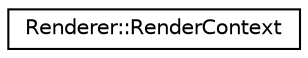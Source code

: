 digraph "Graphical Class Hierarchy"
{
  edge [fontname="Helvetica",fontsize="10",labelfontname="Helvetica",labelfontsize="10"];
  node [fontname="Helvetica",fontsize="10",shape=record];
  rankdir="LR";
  Node1 [label="Renderer::RenderContext",height=0.2,width=0.4,color="black", fillcolor="white", style="filled",URL="$struct_renderer_1_1_render_context.html",tooltip="The RendererContext class is a convenience class that allows us to pass around scene information..."];
}
